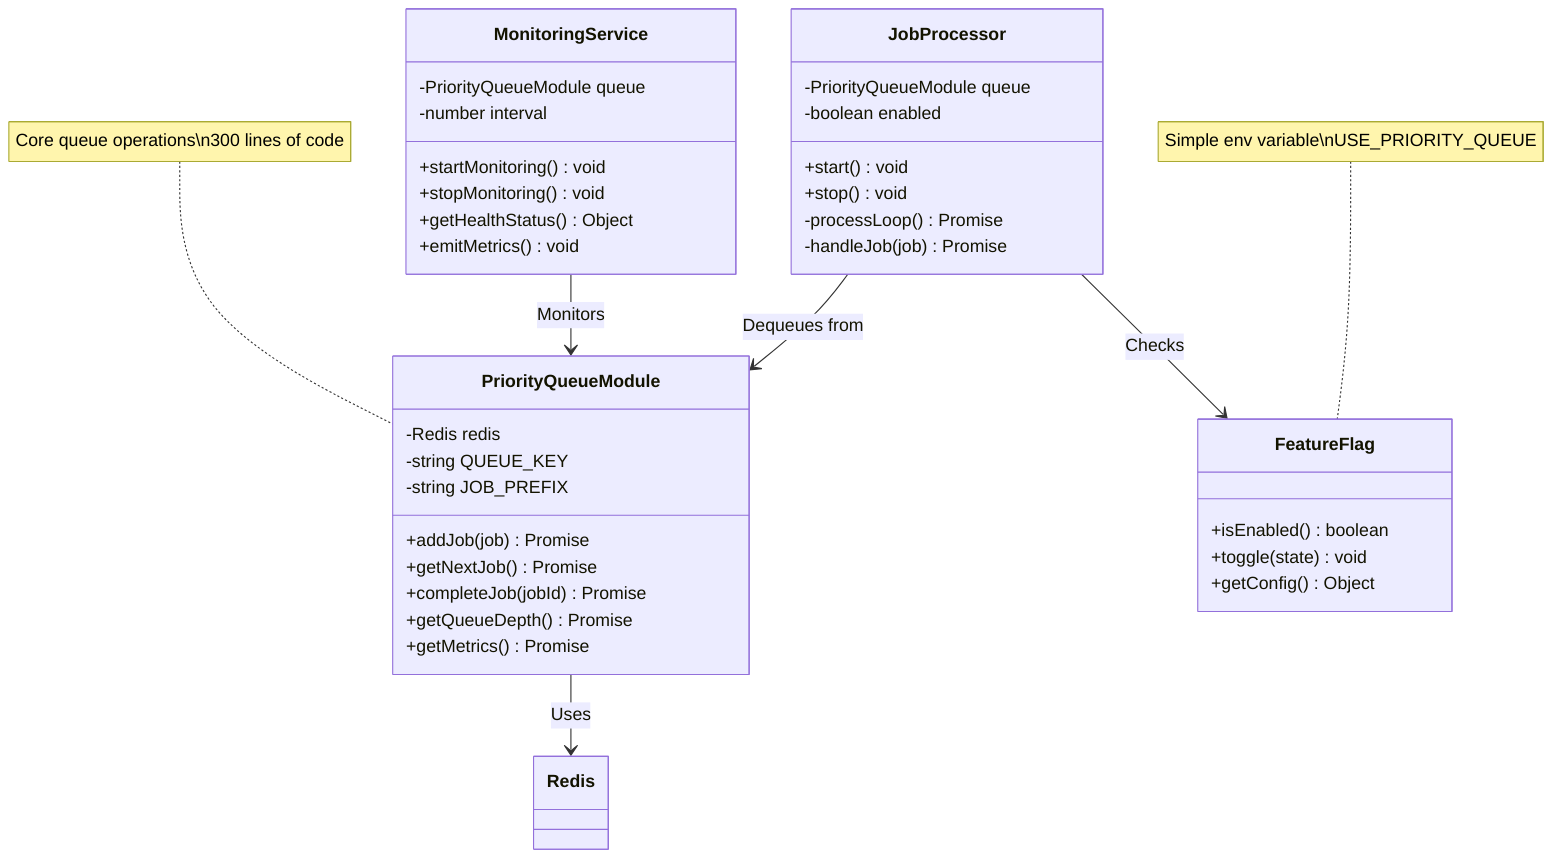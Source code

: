 classDiagram
    class PriorityQueueModule {
        -Redis redis
        -string QUEUE_KEY
        -string JOB_PREFIX
        +addJob(job) Promise
        +getNextJob() Promise
        +completeJob(jobId) Promise
        +getQueueDepth() Promise
        +getMetrics() Promise
    }
    
    class JobProcessor {
        -PriorityQueueModule queue
        -boolean enabled
        +start() void
        +stop() void
        -processLoop() Promise
        -handleJob(job) Promise
    }
    
    class MonitoringService {
        -PriorityQueueModule queue
        -number interval
        +startMonitoring() void
        +stopMonitoring() void
        +getHealthStatus() Object
        +emitMetrics() void
    }
    
    class FeatureFlag {
        +isEnabled() boolean
        +toggle(state) void
        +getConfig() Object
    }
    
    PriorityQueueModule --> Redis: Uses
    JobProcessor --> PriorityQueueModule: Dequeues from
    MonitoringService --> PriorityQueueModule: Monitors
    JobProcessor --> FeatureFlag: Checks
    
    note for PriorityQueueModule "Core queue operations\n300 lines of code"
    note for FeatureFlag "Simple env variable\nUSE_PRIORITY_QUEUE"